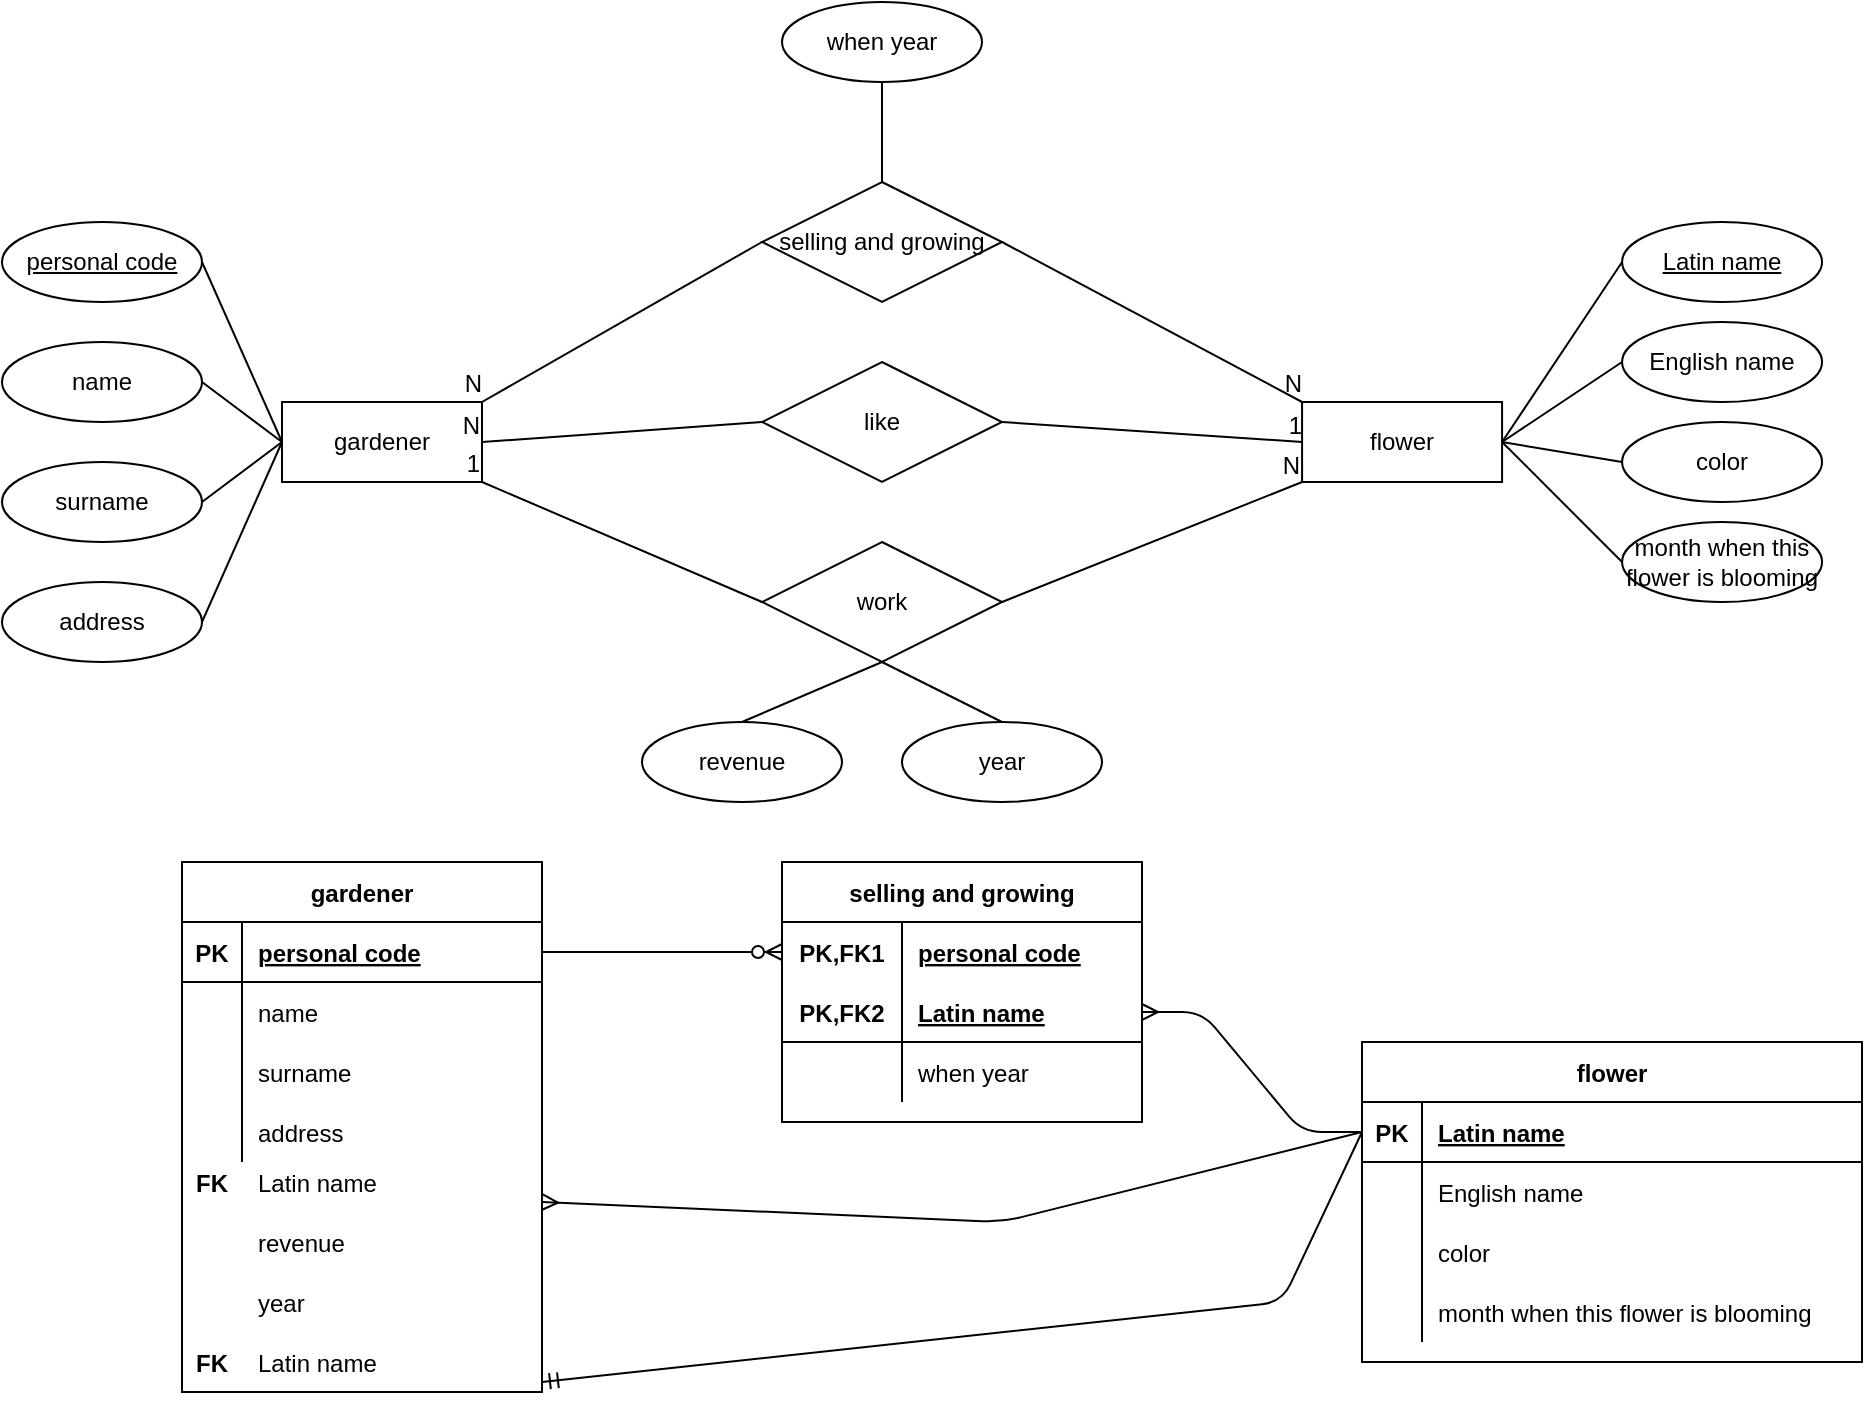 <mxfile version="14.4.9" type="github">
  <diagram id="tQNhQRDu-WR_4qNxcmRr" name="Page-1">
    <mxGraphModel dx="1391" dy="1978" grid="1" gridSize="10" guides="1" tooltips="1" connect="1" arrows="1" fold="1" page="1" pageScale="1" pageWidth="827" pageHeight="1169" math="0" shadow="0">
      <root>
        <mxCell id="0" />
        <mxCell id="1" parent="0" />
        <mxCell id="TF6EDctNypJEwWG3w-x4-1" value="name" style="ellipse;whiteSpace=wrap;html=1;align=center;" vertex="1" parent="1">
          <mxGeometry x="50" y="90" width="100" height="40" as="geometry" />
        </mxCell>
        <mxCell id="TF6EDctNypJEwWG3w-x4-2" value="personal code" style="ellipse;whiteSpace=wrap;html=1;align=center;fontStyle=4;" vertex="1" parent="1">
          <mxGeometry x="50" y="30" width="100" height="40" as="geometry" />
        </mxCell>
        <mxCell id="TF6EDctNypJEwWG3w-x4-3" value="surname" style="ellipse;whiteSpace=wrap;html=1;align=center;" vertex="1" parent="1">
          <mxGeometry x="50" y="150" width="100" height="40" as="geometry" />
        </mxCell>
        <mxCell id="TF6EDctNypJEwWG3w-x4-4" value="address" style="ellipse;whiteSpace=wrap;html=1;align=center;" vertex="1" parent="1">
          <mxGeometry x="50" y="210" width="100" height="40" as="geometry" />
        </mxCell>
        <mxCell id="TF6EDctNypJEwWG3w-x4-5" value="gardener" style="whiteSpace=wrap;html=1;align=center;" vertex="1" parent="1">
          <mxGeometry x="190" y="120" width="100" height="40" as="geometry" />
        </mxCell>
        <mxCell id="TF6EDctNypJEwWG3w-x4-6" value="flower" style="whiteSpace=wrap;html=1;align=center;" vertex="1" parent="1">
          <mxGeometry x="700.04" y="120" width="100" height="40" as="geometry" />
        </mxCell>
        <mxCell id="TF6EDctNypJEwWG3w-x4-7" value="Latin name" style="ellipse;whiteSpace=wrap;html=1;align=center;fontStyle=4;" vertex="1" parent="1">
          <mxGeometry x="860.04" y="30" width="100" height="40" as="geometry" />
        </mxCell>
        <mxCell id="TF6EDctNypJEwWG3w-x4-8" value="English name" style="ellipse;whiteSpace=wrap;html=1;align=center;" vertex="1" parent="1">
          <mxGeometry x="860.04" y="80" width="100" height="40" as="geometry" />
        </mxCell>
        <mxCell id="TF6EDctNypJEwWG3w-x4-10" value="color" style="ellipse;whiteSpace=wrap;html=1;align=center;" vertex="1" parent="1">
          <mxGeometry x="860.04" y="130" width="100" height="40" as="geometry" />
        </mxCell>
        <mxCell id="TF6EDctNypJEwWG3w-x4-11" value="month when this flower is blooming" style="ellipse;whiteSpace=wrap;html=1;align=center;" vertex="1" parent="1">
          <mxGeometry x="860.04" y="180" width="100" height="40" as="geometry" />
        </mxCell>
        <mxCell id="TF6EDctNypJEwWG3w-x4-12" value="" style="endArrow=none;html=1;rounded=0;exitX=1;exitY=0.5;exitDx=0;exitDy=0;entryX=0;entryY=0.5;entryDx=0;entryDy=0;" edge="1" parent="1" source="TF6EDctNypJEwWG3w-x4-2" target="TF6EDctNypJEwWG3w-x4-5">
          <mxGeometry relative="1" as="geometry">
            <mxPoint x="570" y="80" as="sourcePoint" />
            <mxPoint x="730" y="80" as="targetPoint" />
          </mxGeometry>
        </mxCell>
        <mxCell id="TF6EDctNypJEwWG3w-x4-13" value="" style="endArrow=none;html=1;rounded=0;exitX=1;exitY=0.5;exitDx=0;exitDy=0;" edge="1" parent="1" source="TF6EDctNypJEwWG3w-x4-1">
          <mxGeometry relative="1" as="geometry">
            <mxPoint x="160" y="60" as="sourcePoint" />
            <mxPoint x="190" y="140" as="targetPoint" />
          </mxGeometry>
        </mxCell>
        <mxCell id="TF6EDctNypJEwWG3w-x4-14" value="" style="endArrow=none;html=1;rounded=0;exitX=1;exitY=0.5;exitDx=0;exitDy=0;entryX=0;entryY=0.5;entryDx=0;entryDy=0;" edge="1" parent="1" source="TF6EDctNypJEwWG3w-x4-3" target="TF6EDctNypJEwWG3w-x4-5">
          <mxGeometry relative="1" as="geometry">
            <mxPoint x="160" y="120" as="sourcePoint" />
            <mxPoint x="200" y="150" as="targetPoint" />
          </mxGeometry>
        </mxCell>
        <mxCell id="TF6EDctNypJEwWG3w-x4-15" value="" style="endArrow=none;html=1;rounded=0;exitX=1;exitY=0.5;exitDx=0;exitDy=0;entryX=0;entryY=0.5;entryDx=0;entryDy=0;" edge="1" parent="1" source="TF6EDctNypJEwWG3w-x4-4" target="TF6EDctNypJEwWG3w-x4-5">
          <mxGeometry relative="1" as="geometry">
            <mxPoint x="160" y="180" as="sourcePoint" />
            <mxPoint x="200" y="150" as="targetPoint" />
          </mxGeometry>
        </mxCell>
        <mxCell id="TF6EDctNypJEwWG3w-x4-16" value="" style="endArrow=none;html=1;rounded=0;exitX=1;exitY=0.5;exitDx=0;exitDy=0;entryX=0;entryY=0.5;entryDx=0;entryDy=0;" edge="1" parent="1" source="TF6EDctNypJEwWG3w-x4-6" target="TF6EDctNypJEwWG3w-x4-7">
          <mxGeometry relative="1" as="geometry">
            <mxPoint x="380.04" y="390" as="sourcePoint" />
            <mxPoint x="420.04" y="360" as="targetPoint" />
          </mxGeometry>
        </mxCell>
        <mxCell id="TF6EDctNypJEwWG3w-x4-17" value="" style="endArrow=none;html=1;rounded=0;exitX=1;exitY=0.5;exitDx=0;exitDy=0;entryX=0;entryY=0.5;entryDx=0;entryDy=0;" edge="1" parent="1" source="TF6EDctNypJEwWG3w-x4-6" target="TF6EDctNypJEwWG3w-x4-8">
          <mxGeometry relative="1" as="geometry">
            <mxPoint x="810.04" y="150" as="sourcePoint" />
            <mxPoint x="870.04" y="60" as="targetPoint" />
          </mxGeometry>
        </mxCell>
        <mxCell id="TF6EDctNypJEwWG3w-x4-18" value="" style="endArrow=none;html=1;rounded=0;exitX=1;exitY=0.5;exitDx=0;exitDy=0;entryX=0;entryY=0.5;entryDx=0;entryDy=0;" edge="1" parent="1" source="TF6EDctNypJEwWG3w-x4-6" target="TF6EDctNypJEwWG3w-x4-10">
          <mxGeometry relative="1" as="geometry">
            <mxPoint x="810.04" y="150" as="sourcePoint" />
            <mxPoint x="870.04" y="110" as="targetPoint" />
          </mxGeometry>
        </mxCell>
        <mxCell id="TF6EDctNypJEwWG3w-x4-19" value="" style="endArrow=none;html=1;rounded=0;exitX=1;exitY=0.5;exitDx=0;exitDy=0;entryX=0;entryY=0.5;entryDx=0;entryDy=0;" edge="1" parent="1" source="TF6EDctNypJEwWG3w-x4-6" target="TF6EDctNypJEwWG3w-x4-11">
          <mxGeometry relative="1" as="geometry">
            <mxPoint x="810.04" y="150" as="sourcePoint" />
            <mxPoint x="870.04" y="160" as="targetPoint" />
          </mxGeometry>
        </mxCell>
        <mxCell id="TF6EDctNypJEwWG3w-x4-20" value="selling and growing" style="shape=rhombus;perimeter=rhombusPerimeter;whiteSpace=wrap;html=1;align=center;" vertex="1" parent="1">
          <mxGeometry x="430" y="10" width="120" height="60" as="geometry" />
        </mxCell>
        <mxCell id="TF6EDctNypJEwWG3w-x4-23" value="" style="endArrow=none;html=1;rounded=0;exitX=1;exitY=0.5;exitDx=0;exitDy=0;entryX=0;entryY=0.5;entryDx=0;entryDy=0;" edge="1" parent="1" source="TF6EDctNypJEwWG3w-x4-53" target="TF6EDctNypJEwWG3w-x4-6">
          <mxGeometry relative="1" as="geometry">
            <mxPoint x="520" y="30" as="sourcePoint" />
            <mxPoint x="590" y="140" as="targetPoint" />
          </mxGeometry>
        </mxCell>
        <mxCell id="TF6EDctNypJEwWG3w-x4-24" value="1" style="resizable=0;html=1;align=right;verticalAlign=bottom;" connectable="0" vertex="1" parent="TF6EDctNypJEwWG3w-x4-23">
          <mxGeometry x="1" relative="1" as="geometry" />
        </mxCell>
        <mxCell id="TF6EDctNypJEwWG3w-x4-25" value="" style="endArrow=none;html=1;rounded=0;entryX=1;entryY=0;entryDx=0;entryDy=0;exitX=0;exitY=0.5;exitDx=0;exitDy=0;" edge="1" parent="1" source="TF6EDctNypJEwWG3w-x4-20" target="TF6EDctNypJEwWG3w-x4-5">
          <mxGeometry relative="1" as="geometry">
            <mxPoint x="460" y="220" as="sourcePoint" />
            <mxPoint x="760" y="210" as="targetPoint" />
          </mxGeometry>
        </mxCell>
        <mxCell id="TF6EDctNypJEwWG3w-x4-26" value="N" style="resizable=0;html=1;align=right;verticalAlign=bottom;" connectable="0" vertex="1" parent="TF6EDctNypJEwWG3w-x4-25">
          <mxGeometry x="1" relative="1" as="geometry" />
        </mxCell>
        <mxCell id="TF6EDctNypJEwWG3w-x4-27" value="gardener" style="shape=table;startSize=30;container=1;collapsible=1;childLayout=tableLayout;fixedRows=1;rowLines=0;fontStyle=1;align=center;resizeLast=1;" vertex="1" parent="1">
          <mxGeometry x="140" y="350" width="180" height="265" as="geometry" />
        </mxCell>
        <mxCell id="TF6EDctNypJEwWG3w-x4-28" value="" style="shape=partialRectangle;collapsible=0;dropTarget=0;pointerEvents=0;fillColor=none;top=0;left=0;bottom=1;right=0;points=[[0,0.5],[1,0.5]];portConstraint=eastwest;" vertex="1" parent="TF6EDctNypJEwWG3w-x4-27">
          <mxGeometry y="30" width="180" height="30" as="geometry" />
        </mxCell>
        <mxCell id="TF6EDctNypJEwWG3w-x4-29" value="PK" style="shape=partialRectangle;connectable=0;fillColor=none;top=0;left=0;bottom=0;right=0;fontStyle=1;overflow=hidden;" vertex="1" parent="TF6EDctNypJEwWG3w-x4-28">
          <mxGeometry width="30" height="30" as="geometry" />
        </mxCell>
        <mxCell id="TF6EDctNypJEwWG3w-x4-30" value="personal code" style="shape=partialRectangle;connectable=0;fillColor=none;top=0;left=0;bottom=0;right=0;align=left;spacingLeft=6;fontStyle=5;overflow=hidden;" vertex="1" parent="TF6EDctNypJEwWG3w-x4-28">
          <mxGeometry x="30" width="150" height="30" as="geometry" />
        </mxCell>
        <mxCell id="TF6EDctNypJEwWG3w-x4-31" value="" style="shape=partialRectangle;collapsible=0;dropTarget=0;pointerEvents=0;fillColor=none;top=0;left=0;bottom=0;right=0;points=[[0,0.5],[1,0.5]];portConstraint=eastwest;" vertex="1" parent="TF6EDctNypJEwWG3w-x4-27">
          <mxGeometry y="60" width="180" height="30" as="geometry" />
        </mxCell>
        <mxCell id="TF6EDctNypJEwWG3w-x4-32" value="" style="shape=partialRectangle;connectable=0;fillColor=none;top=0;left=0;bottom=0;right=0;editable=1;overflow=hidden;" vertex="1" parent="TF6EDctNypJEwWG3w-x4-31">
          <mxGeometry width="30" height="30" as="geometry" />
        </mxCell>
        <mxCell id="TF6EDctNypJEwWG3w-x4-33" value="name" style="shape=partialRectangle;connectable=0;fillColor=none;top=0;left=0;bottom=0;right=0;align=left;spacingLeft=6;overflow=hidden;" vertex="1" parent="TF6EDctNypJEwWG3w-x4-31">
          <mxGeometry x="30" width="150" height="30" as="geometry" />
        </mxCell>
        <mxCell id="TF6EDctNypJEwWG3w-x4-34" value="" style="shape=partialRectangle;collapsible=0;dropTarget=0;pointerEvents=0;fillColor=none;top=0;left=0;bottom=0;right=0;points=[[0,0.5],[1,0.5]];portConstraint=eastwest;" vertex="1" parent="TF6EDctNypJEwWG3w-x4-27">
          <mxGeometry y="90" width="180" height="30" as="geometry" />
        </mxCell>
        <mxCell id="TF6EDctNypJEwWG3w-x4-35" value="" style="shape=partialRectangle;connectable=0;fillColor=none;top=0;left=0;bottom=0;right=0;editable=1;overflow=hidden;" vertex="1" parent="TF6EDctNypJEwWG3w-x4-34">
          <mxGeometry width="30" height="30" as="geometry" />
        </mxCell>
        <mxCell id="TF6EDctNypJEwWG3w-x4-36" value="surname" style="shape=partialRectangle;connectable=0;fillColor=none;top=0;left=0;bottom=0;right=0;align=left;spacingLeft=6;overflow=hidden;" vertex="1" parent="TF6EDctNypJEwWG3w-x4-34">
          <mxGeometry x="30" width="150" height="30" as="geometry" />
        </mxCell>
        <mxCell id="TF6EDctNypJEwWG3w-x4-37" value="" style="shape=partialRectangle;collapsible=0;dropTarget=0;pointerEvents=0;fillColor=none;top=0;left=0;bottom=0;right=0;points=[[0,0.5],[1,0.5]];portConstraint=eastwest;" vertex="1" parent="TF6EDctNypJEwWG3w-x4-27">
          <mxGeometry y="120" width="180" height="30" as="geometry" />
        </mxCell>
        <mxCell id="TF6EDctNypJEwWG3w-x4-38" value="" style="shape=partialRectangle;connectable=0;fillColor=none;top=0;left=0;bottom=0;right=0;editable=1;overflow=hidden;" vertex="1" parent="TF6EDctNypJEwWG3w-x4-37">
          <mxGeometry width="30" height="30" as="geometry" />
        </mxCell>
        <mxCell id="TF6EDctNypJEwWG3w-x4-39" value="address" style="shape=partialRectangle;connectable=0;fillColor=none;top=0;left=0;bottom=0;right=0;align=left;spacingLeft=6;overflow=hidden;" vertex="1" parent="TF6EDctNypJEwWG3w-x4-37">
          <mxGeometry x="30" width="150" height="30" as="geometry" />
        </mxCell>
        <mxCell id="TF6EDctNypJEwWG3w-x4-40" value="flower" style="shape=table;startSize=30;container=1;collapsible=1;childLayout=tableLayout;fixedRows=1;rowLines=0;fontStyle=1;align=center;resizeLast=1;" vertex="1" parent="1">
          <mxGeometry x="730" y="440" width="250" height="160" as="geometry" />
        </mxCell>
        <mxCell id="TF6EDctNypJEwWG3w-x4-41" value="" style="shape=partialRectangle;collapsible=0;dropTarget=0;pointerEvents=0;fillColor=none;top=0;left=0;bottom=1;right=0;points=[[0,0.5],[1,0.5]];portConstraint=eastwest;" vertex="1" parent="TF6EDctNypJEwWG3w-x4-40">
          <mxGeometry y="30" width="250" height="30" as="geometry" />
        </mxCell>
        <mxCell id="TF6EDctNypJEwWG3w-x4-42" value="PK" style="shape=partialRectangle;connectable=0;fillColor=none;top=0;left=0;bottom=0;right=0;fontStyle=1;overflow=hidden;" vertex="1" parent="TF6EDctNypJEwWG3w-x4-41">
          <mxGeometry width="30" height="30" as="geometry" />
        </mxCell>
        <mxCell id="TF6EDctNypJEwWG3w-x4-43" value="Latin name" style="shape=partialRectangle;connectable=0;fillColor=none;top=0;left=0;bottom=0;right=0;align=left;spacingLeft=6;fontStyle=5;overflow=hidden;" vertex="1" parent="TF6EDctNypJEwWG3w-x4-41">
          <mxGeometry x="30" width="220" height="30" as="geometry" />
        </mxCell>
        <mxCell id="TF6EDctNypJEwWG3w-x4-44" value="" style="shape=partialRectangle;collapsible=0;dropTarget=0;pointerEvents=0;fillColor=none;top=0;left=0;bottom=0;right=0;points=[[0,0.5],[1,0.5]];portConstraint=eastwest;" vertex="1" parent="TF6EDctNypJEwWG3w-x4-40">
          <mxGeometry y="60" width="250" height="30" as="geometry" />
        </mxCell>
        <mxCell id="TF6EDctNypJEwWG3w-x4-45" value="" style="shape=partialRectangle;connectable=0;fillColor=none;top=0;left=0;bottom=0;right=0;editable=1;overflow=hidden;" vertex="1" parent="TF6EDctNypJEwWG3w-x4-44">
          <mxGeometry width="30" height="30" as="geometry" />
        </mxCell>
        <mxCell id="TF6EDctNypJEwWG3w-x4-46" value="English name" style="shape=partialRectangle;connectable=0;fillColor=none;top=0;left=0;bottom=0;right=0;align=left;spacingLeft=6;overflow=hidden;" vertex="1" parent="TF6EDctNypJEwWG3w-x4-44">
          <mxGeometry x="30" width="220" height="30" as="geometry" />
        </mxCell>
        <mxCell id="TF6EDctNypJEwWG3w-x4-47" value="" style="shape=partialRectangle;collapsible=0;dropTarget=0;pointerEvents=0;fillColor=none;top=0;left=0;bottom=0;right=0;points=[[0,0.5],[1,0.5]];portConstraint=eastwest;" vertex="1" parent="TF6EDctNypJEwWG3w-x4-40">
          <mxGeometry y="90" width="250" height="30" as="geometry" />
        </mxCell>
        <mxCell id="TF6EDctNypJEwWG3w-x4-48" value="" style="shape=partialRectangle;connectable=0;fillColor=none;top=0;left=0;bottom=0;right=0;editable=1;overflow=hidden;" vertex="1" parent="TF6EDctNypJEwWG3w-x4-47">
          <mxGeometry width="30" height="30" as="geometry" />
        </mxCell>
        <mxCell id="TF6EDctNypJEwWG3w-x4-49" value="color" style="shape=partialRectangle;connectable=0;fillColor=none;top=0;left=0;bottom=0;right=0;align=left;spacingLeft=6;overflow=hidden;" vertex="1" parent="TF6EDctNypJEwWG3w-x4-47">
          <mxGeometry x="30" width="220" height="30" as="geometry" />
        </mxCell>
        <mxCell id="TF6EDctNypJEwWG3w-x4-50" value="" style="shape=partialRectangle;collapsible=0;dropTarget=0;pointerEvents=0;fillColor=none;top=0;left=0;bottom=0;right=0;points=[[0,0.5],[1,0.5]];portConstraint=eastwest;" vertex="1" parent="TF6EDctNypJEwWG3w-x4-40">
          <mxGeometry y="120" width="250" height="30" as="geometry" />
        </mxCell>
        <mxCell id="TF6EDctNypJEwWG3w-x4-51" value="" style="shape=partialRectangle;connectable=0;fillColor=none;top=0;left=0;bottom=0;right=0;editable=1;overflow=hidden;" vertex="1" parent="TF6EDctNypJEwWG3w-x4-50">
          <mxGeometry width="30" height="30" as="geometry" />
        </mxCell>
        <mxCell id="TF6EDctNypJEwWG3w-x4-52" value="month when this flower is blooming" style="shape=partialRectangle;connectable=0;fillColor=none;top=0;left=0;bottom=0;right=0;align=left;spacingLeft=6;overflow=hidden;" vertex="1" parent="TF6EDctNypJEwWG3w-x4-50">
          <mxGeometry x="30" width="220" height="30" as="geometry" />
        </mxCell>
        <mxCell id="TF6EDctNypJEwWG3w-x4-53" value="like" style="shape=rhombus;perimeter=rhombusPerimeter;whiteSpace=wrap;html=1;align=center;" vertex="1" parent="1">
          <mxGeometry x="430" y="100" width="120" height="60" as="geometry" />
        </mxCell>
        <mxCell id="TF6EDctNypJEwWG3w-x4-54" value="" style="endArrow=none;html=1;rounded=0;exitX=0;exitY=0.5;exitDx=0;exitDy=0;entryX=1;entryY=0.5;entryDx=0;entryDy=0;" edge="1" parent="1" source="TF6EDctNypJEwWG3w-x4-53" target="TF6EDctNypJEwWG3w-x4-5">
          <mxGeometry relative="1" as="geometry">
            <mxPoint x="350" y="90" as="sourcePoint" />
            <mxPoint x="290" y="140" as="targetPoint" />
          </mxGeometry>
        </mxCell>
        <mxCell id="TF6EDctNypJEwWG3w-x4-55" value="N" style="resizable=0;html=1;align=right;verticalAlign=bottom;" connectable="0" vertex="1" parent="TF6EDctNypJEwWG3w-x4-54">
          <mxGeometry x="1" relative="1" as="geometry" />
        </mxCell>
        <mxCell id="TF6EDctNypJEwWG3w-x4-56" value="" style="endArrow=none;html=1;rounded=0;exitX=1;exitY=0.5;exitDx=0;exitDy=0;entryX=0;entryY=0;entryDx=0;entryDy=0;" edge="1" parent="1" source="TF6EDctNypJEwWG3w-x4-20" target="TF6EDctNypJEwWG3w-x4-6">
          <mxGeometry relative="1" as="geometry">
            <mxPoint x="430" y="90" as="sourcePoint" />
            <mxPoint x="590" y="140" as="targetPoint" />
          </mxGeometry>
        </mxCell>
        <mxCell id="TF6EDctNypJEwWG3w-x4-57" value="N" style="resizable=0;html=1;align=right;verticalAlign=bottom;" connectable="0" vertex="1" parent="TF6EDctNypJEwWG3w-x4-56">
          <mxGeometry x="1" relative="1" as="geometry" />
        </mxCell>
        <mxCell id="TF6EDctNypJEwWG3w-x4-58" value="when year" style="ellipse;whiteSpace=wrap;html=1;align=center;" vertex="1" parent="1">
          <mxGeometry x="440" y="-80" width="100" height="40" as="geometry" />
        </mxCell>
        <mxCell id="TF6EDctNypJEwWG3w-x4-59" value="" style="endArrow=none;html=1;rounded=0;exitX=0.5;exitY=1;exitDx=0;exitDy=0;entryX=0.5;entryY=0;entryDx=0;entryDy=0;" edge="1" parent="1" source="TF6EDctNypJEwWG3w-x4-58" target="TF6EDctNypJEwWG3w-x4-20">
          <mxGeometry relative="1" as="geometry">
            <mxPoint x="250" as="sourcePoint" />
            <mxPoint x="290" y="90" as="targetPoint" />
          </mxGeometry>
        </mxCell>
        <mxCell id="TF6EDctNypJEwWG3w-x4-61" value="work" style="shape=rhombus;perimeter=rhombusPerimeter;whiteSpace=wrap;html=1;align=center;" vertex="1" parent="1">
          <mxGeometry x="430" y="190" width="120" height="60" as="geometry" />
        </mxCell>
        <mxCell id="TF6EDctNypJEwWG3w-x4-62" value="" style="endArrow=none;html=1;rounded=0;exitX=0;exitY=0.5;exitDx=0;exitDy=0;entryX=1;entryY=1;entryDx=0;entryDy=0;" edge="1" parent="1" source="TF6EDctNypJEwWG3w-x4-61" target="TF6EDctNypJEwWG3w-x4-5">
          <mxGeometry relative="1" as="geometry">
            <mxPoint x="560" y="140" as="sourcePoint" />
            <mxPoint x="710.04" y="150" as="targetPoint" />
          </mxGeometry>
        </mxCell>
        <mxCell id="TF6EDctNypJEwWG3w-x4-63" value="1" style="resizable=0;html=1;align=right;verticalAlign=bottom;" connectable="0" vertex="1" parent="TF6EDctNypJEwWG3w-x4-62">
          <mxGeometry x="1" relative="1" as="geometry" />
        </mxCell>
        <mxCell id="TF6EDctNypJEwWG3w-x4-64" value="" style="endArrow=none;html=1;rounded=0;exitX=1;exitY=0.5;exitDx=0;exitDy=0;entryX=0;entryY=1;entryDx=0;entryDy=0;" edge="1" parent="1" source="TF6EDctNypJEwWG3w-x4-61" target="TF6EDctNypJEwWG3w-x4-6">
          <mxGeometry relative="1" as="geometry">
            <mxPoint x="440" y="140" as="sourcePoint" />
            <mxPoint x="300" y="150" as="targetPoint" />
          </mxGeometry>
        </mxCell>
        <mxCell id="TF6EDctNypJEwWG3w-x4-65" value="N" style="resizable=0;html=1;align=right;verticalAlign=bottom;" connectable="0" vertex="1" parent="TF6EDctNypJEwWG3w-x4-64">
          <mxGeometry x="1" relative="1" as="geometry" />
        </mxCell>
        <mxCell id="TF6EDctNypJEwWG3w-x4-66" value="revenue" style="ellipse;whiteSpace=wrap;html=1;align=center;" vertex="1" parent="1">
          <mxGeometry x="370" y="280" width="100" height="40" as="geometry" />
        </mxCell>
        <mxCell id="TF6EDctNypJEwWG3w-x4-67" value="year" style="ellipse;whiteSpace=wrap;html=1;align=center;" vertex="1" parent="1">
          <mxGeometry x="500" y="280" width="100" height="40" as="geometry" />
        </mxCell>
        <mxCell id="TF6EDctNypJEwWG3w-x4-68" value="" style="endArrow=none;html=1;rounded=0;exitX=0.5;exitY=1;exitDx=0;exitDy=0;entryX=0.5;entryY=0;entryDx=0;entryDy=0;" edge="1" parent="1" source="TF6EDctNypJEwWG3w-x4-61" target="TF6EDctNypJEwWG3w-x4-67">
          <mxGeometry relative="1" as="geometry">
            <mxPoint x="500" y="-30" as="sourcePoint" />
            <mxPoint x="500" y="20" as="targetPoint" />
          </mxGeometry>
        </mxCell>
        <mxCell id="TF6EDctNypJEwWG3w-x4-69" value="" style="endArrow=none;html=1;rounded=0;exitX=0.5;exitY=1;exitDx=0;exitDy=0;entryX=0.5;entryY=0;entryDx=0;entryDy=0;" edge="1" parent="1" source="TF6EDctNypJEwWG3w-x4-61" target="TF6EDctNypJEwWG3w-x4-66">
          <mxGeometry relative="1" as="geometry">
            <mxPoint x="500" y="260" as="sourcePoint" />
            <mxPoint x="560" y="290" as="targetPoint" />
          </mxGeometry>
        </mxCell>
        <mxCell id="TF6EDctNypJEwWG3w-x4-95" value="Latin name" style="shape=partialRectangle;connectable=0;fillColor=none;top=0;left=0;bottom=0;right=0;align=left;spacingLeft=6;overflow=hidden;" vertex="1" parent="1">
          <mxGeometry x="170" y="495" width="150" height="30" as="geometry" />
        </mxCell>
        <mxCell id="TF6EDctNypJEwWG3w-x4-96" value="revenue" style="shape=partialRectangle;connectable=0;fillColor=none;top=0;left=0;bottom=0;right=0;align=left;spacingLeft=6;overflow=hidden;" vertex="1" parent="1">
          <mxGeometry x="170" y="525" width="150" height="30" as="geometry" />
        </mxCell>
        <mxCell id="TF6EDctNypJEwWG3w-x4-97" value="year" style="shape=partialRectangle;connectable=0;fillColor=none;top=0;left=0;bottom=0;right=0;align=left;spacingLeft=6;overflow=hidden;" vertex="1" parent="1">
          <mxGeometry x="170" y="555" width="150" height="30" as="geometry" />
        </mxCell>
        <mxCell id="TF6EDctNypJEwWG3w-x4-98" value="Latin name" style="shape=partialRectangle;connectable=0;fillColor=none;top=0;left=0;bottom=0;right=0;align=left;spacingLeft=6;overflow=hidden;" vertex="1" parent="1">
          <mxGeometry x="170" y="585" width="150" height="30" as="geometry" />
        </mxCell>
        <mxCell id="TF6EDctNypJEwWG3w-x4-99" value="selling and growing" style="shape=table;startSize=30;container=1;collapsible=1;childLayout=tableLayout;fixedRows=1;rowLines=0;fontStyle=1;align=center;resizeLast=1;" vertex="1" parent="1">
          <mxGeometry x="440" y="350" width="180" height="130" as="geometry" />
        </mxCell>
        <mxCell id="TF6EDctNypJEwWG3w-x4-100" value="" style="shape=partialRectangle;collapsible=0;dropTarget=0;pointerEvents=0;fillColor=none;top=0;left=0;bottom=0;right=0;points=[[0,0.5],[1,0.5]];portConstraint=eastwest;" vertex="1" parent="TF6EDctNypJEwWG3w-x4-99">
          <mxGeometry y="30" width="180" height="30" as="geometry" />
        </mxCell>
        <mxCell id="TF6EDctNypJEwWG3w-x4-101" value="PK,FK1" style="shape=partialRectangle;connectable=0;fillColor=none;top=0;left=0;bottom=0;right=0;fontStyle=1;overflow=hidden;" vertex="1" parent="TF6EDctNypJEwWG3w-x4-100">
          <mxGeometry width="60" height="30" as="geometry" />
        </mxCell>
        <mxCell id="TF6EDctNypJEwWG3w-x4-102" value="personal code" style="shape=partialRectangle;connectable=0;fillColor=none;top=0;left=0;bottom=0;right=0;align=left;spacingLeft=6;fontStyle=5;overflow=hidden;" vertex="1" parent="TF6EDctNypJEwWG3w-x4-100">
          <mxGeometry x="60" width="120" height="30" as="geometry" />
        </mxCell>
        <mxCell id="TF6EDctNypJEwWG3w-x4-103" value="" style="shape=partialRectangle;collapsible=0;dropTarget=0;pointerEvents=0;fillColor=none;top=0;left=0;bottom=1;right=0;points=[[0,0.5],[1,0.5]];portConstraint=eastwest;" vertex="1" parent="TF6EDctNypJEwWG3w-x4-99">
          <mxGeometry y="60" width="180" height="30" as="geometry" />
        </mxCell>
        <mxCell id="TF6EDctNypJEwWG3w-x4-104" value="PK,FK2" style="shape=partialRectangle;connectable=0;fillColor=none;top=0;left=0;bottom=0;right=0;fontStyle=1;overflow=hidden;" vertex="1" parent="TF6EDctNypJEwWG3w-x4-103">
          <mxGeometry width="60" height="30" as="geometry" />
        </mxCell>
        <mxCell id="TF6EDctNypJEwWG3w-x4-105" value="Latin name" style="shape=partialRectangle;connectable=0;fillColor=none;top=0;left=0;bottom=0;right=0;align=left;spacingLeft=6;fontStyle=5;overflow=hidden;" vertex="1" parent="TF6EDctNypJEwWG3w-x4-103">
          <mxGeometry x="60" width="120" height="30" as="geometry" />
        </mxCell>
        <mxCell id="TF6EDctNypJEwWG3w-x4-106" value="" style="shape=partialRectangle;collapsible=0;dropTarget=0;pointerEvents=0;fillColor=none;top=0;left=0;bottom=0;right=0;points=[[0,0.5],[1,0.5]];portConstraint=eastwest;" vertex="1" parent="TF6EDctNypJEwWG3w-x4-99">
          <mxGeometry y="90" width="180" height="30" as="geometry" />
        </mxCell>
        <mxCell id="TF6EDctNypJEwWG3w-x4-107" value="" style="shape=partialRectangle;connectable=0;fillColor=none;top=0;left=0;bottom=0;right=0;editable=1;overflow=hidden;" vertex="1" parent="TF6EDctNypJEwWG3w-x4-106">
          <mxGeometry width="60" height="30" as="geometry" />
        </mxCell>
        <mxCell id="TF6EDctNypJEwWG3w-x4-108" value="when year" style="shape=partialRectangle;connectable=0;fillColor=none;top=0;left=0;bottom=0;right=0;align=left;spacingLeft=6;overflow=hidden;" vertex="1" parent="TF6EDctNypJEwWG3w-x4-106">
          <mxGeometry x="60" width="120" height="30" as="geometry" />
        </mxCell>
        <mxCell id="TF6EDctNypJEwWG3w-x4-114" value="" style="edgeStyle=entityRelationEdgeStyle;fontSize=12;html=1;endArrow=ERzeroToMany;endFill=1;exitX=1;exitY=0.5;exitDx=0;exitDy=0;entryX=0;entryY=0.5;entryDx=0;entryDy=0;" edge="1" parent="1" source="TF6EDctNypJEwWG3w-x4-28" target="TF6EDctNypJEwWG3w-x4-100">
          <mxGeometry width="100" height="100" relative="1" as="geometry">
            <mxPoint x="410" y="250" as="sourcePoint" />
            <mxPoint x="510" y="150" as="targetPoint" />
          </mxGeometry>
        </mxCell>
        <mxCell id="TF6EDctNypJEwWG3w-x4-115" value="" style="edgeStyle=entityRelationEdgeStyle;fontSize=12;html=1;endArrow=ERmany;entryX=1;entryY=0.5;entryDx=0;entryDy=0;exitX=0;exitY=0.5;exitDx=0;exitDy=0;" edge="1" parent="1" source="TF6EDctNypJEwWG3w-x4-41" target="TF6EDctNypJEwWG3w-x4-103">
          <mxGeometry width="100" height="100" relative="1" as="geometry">
            <mxPoint x="620" y="500" as="sourcePoint" />
            <mxPoint x="720" y="400" as="targetPoint" />
          </mxGeometry>
        </mxCell>
        <mxCell id="TF6EDctNypJEwWG3w-x4-117" value="FK" style="shape=partialRectangle;connectable=0;fillColor=none;top=0;left=0;bottom=0;right=0;fontStyle=1;overflow=hidden;" vertex="1" parent="1">
          <mxGeometry x="140" y="495" width="30" height="30" as="geometry" />
        </mxCell>
        <mxCell id="TF6EDctNypJEwWG3w-x4-118" value="FK" style="shape=partialRectangle;connectable=0;fillColor=none;top=0;left=0;bottom=0;right=0;fontStyle=1;overflow=hidden;" vertex="1" parent="1">
          <mxGeometry x="140" y="585" width="30" height="30" as="geometry" />
        </mxCell>
        <mxCell id="TF6EDctNypJEwWG3w-x4-122" value="" style="fontSize=12;html=1;endArrow=ERmany;exitX=0;exitY=0.5;exitDx=0;exitDy=0;" edge="1" parent="1" source="TF6EDctNypJEwWG3w-x4-41">
          <mxGeometry width="100" height="100" relative="1" as="geometry">
            <mxPoint x="434" y="700" as="sourcePoint" />
            <mxPoint x="320" y="520" as="targetPoint" />
            <Array as="points">
              <mxPoint x="550" y="530" />
            </Array>
          </mxGeometry>
        </mxCell>
        <mxCell id="TF6EDctNypJEwWG3w-x4-123" value="" style="fontSize=12;html=1;endArrow=ERmandOne;exitX=0;exitY=0.5;exitDx=0;exitDy=0;endFill=0;" edge="1" parent="1" source="TF6EDctNypJEwWG3w-x4-41">
          <mxGeometry width="100" height="100" relative="1" as="geometry">
            <mxPoint x="590" y="785" as="sourcePoint" />
            <mxPoint x="320" y="610" as="targetPoint" />
            <Array as="points">
              <mxPoint x="690" y="570" />
            </Array>
          </mxGeometry>
        </mxCell>
      </root>
    </mxGraphModel>
  </diagram>
</mxfile>

